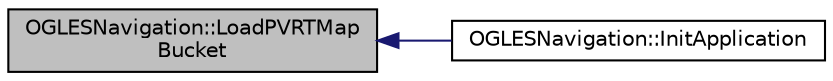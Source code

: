 digraph "OGLESNavigation::LoadPVRTMapBucket"
{
  edge [fontname="Helvetica",fontsize="10",labelfontname="Helvetica",labelfontsize="10"];
  node [fontname="Helvetica",fontsize="10",shape=record];
  rankdir="LR";
  Node1 [label="OGLESNavigation::LoadPVRTMap\lBucket",height=0.2,width=0.4,color="black", fillcolor="grey75", style="filled", fontcolor="black"];
  Node1 -> Node2 [dir="back",color="midnightblue",fontsize="10",style="solid",fontname="Helvetica"];
  Node2 [label="OGLESNavigation::InitApplication",height=0.2,width=0.4,color="black", fillcolor="white", style="filled",URL="$class_o_g_l_e_s_navigation.html#a077baeb03a6b17c3efe03d0cfb4cd72b"];
}
